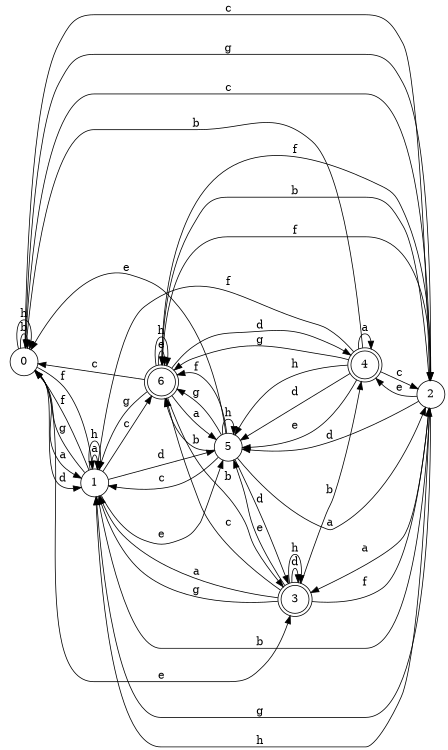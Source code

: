 digraph n6_2 {
__start0 [label="" shape="none"];

rankdir=LR;
size="8,5";

s0 [style="filled", color="black", fillcolor="white" shape="circle", label="0"];
s1 [style="filled", color="black", fillcolor="white" shape="circle", label="1"];
s2 [style="filled", color="black", fillcolor="white" shape="circle", label="2"];
s3 [style="rounded,filled", color="black", fillcolor="white" shape="doublecircle", label="3"];
s4 [style="rounded,filled", color="black", fillcolor="white" shape="doublecircle", label="4"];
s5 [style="filled", color="black", fillcolor="white" shape="circle", label="5"];
s6 [style="rounded,filled", color="black", fillcolor="white" shape="doublecircle", label="6"];
s0 -> s1 [label="a"];
s0 -> s0 [label="b"];
s0 -> s2 [label="c"];
s0 -> s1 [label="d"];
s0 -> s3 [label="e"];
s0 -> s1 [label="f"];
s0 -> s2 [label="g"];
s0 -> s0 [label="h"];
s1 -> s1 [label="a"];
s1 -> s2 [label="b"];
s1 -> s6 [label="c"];
s1 -> s5 [label="d"];
s1 -> s5 [label="e"];
s1 -> s0 [label="f"];
s1 -> s0 [label="g"];
s1 -> s1 [label="h"];
s2 -> s3 [label="a"];
s2 -> s6 [label="b"];
s2 -> s0 [label="c"];
s2 -> s5 [label="d"];
s2 -> s4 [label="e"];
s2 -> s6 [label="f"];
s2 -> s1 [label="g"];
s2 -> s1 [label="h"];
s3 -> s1 [label="a"];
s3 -> s4 [label="b"];
s3 -> s6 [label="c"];
s3 -> s3 [label="d"];
s3 -> s5 [label="e"];
s3 -> s2 [label="f"];
s3 -> s1 [label="g"];
s3 -> s3 [label="h"];
s4 -> s4 [label="a"];
s4 -> s0 [label="b"];
s4 -> s2 [label="c"];
s4 -> s5 [label="d"];
s4 -> s5 [label="e"];
s4 -> s1 [label="f"];
s4 -> s6 [label="g"];
s4 -> s5 [label="h"];
s5 -> s2 [label="a"];
s5 -> s6 [label="b"];
s5 -> s1 [label="c"];
s5 -> s3 [label="d"];
s5 -> s0 [label="e"];
s5 -> s6 [label="f"];
s5 -> s6 [label="g"];
s5 -> s5 [label="h"];
s6 -> s5 [label="a"];
s6 -> s3 [label="b"];
s6 -> s0 [label="c"];
s6 -> s4 [label="d"];
s6 -> s6 [label="e"];
s6 -> s2 [label="f"];
s6 -> s1 [label="g"];
s6 -> s6 [label="h"];

}